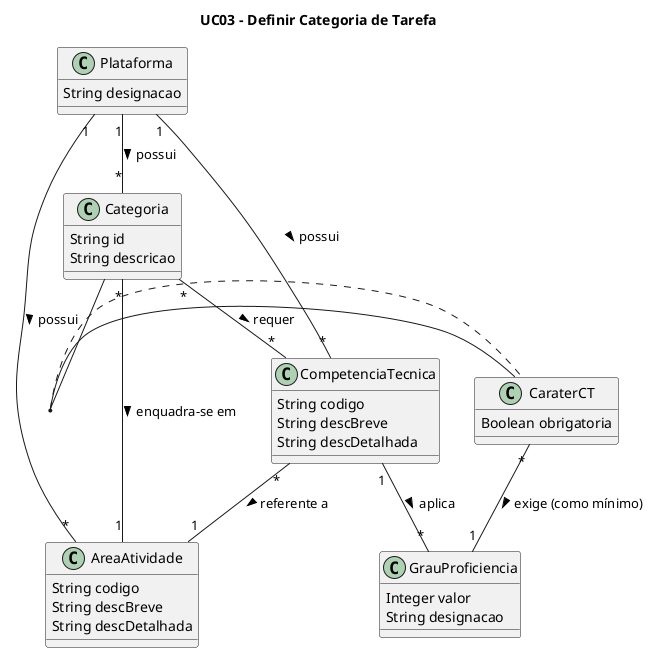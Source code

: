 @startuml
title UC03 - Definir Categoria de Tarefa

Class Plataforma{
  String designacao
}

Class AreaAtividade{
  String codigo
  String descBreve
  String descDetalhada
}

Class Categoria{
  String id
  String descricao
}

Class CompetenciaTecnica{
  String codigo
  String descBreve
  String descDetalhada
}

Class GrauProficiencia{
  Integer valor
  String designacao
}

Class CaraterCT{
  Boolean obrigatoria
}

Plataforma "1" -- "*" AreaAtividade: possui >

Plataforma "1" -- "*" CompetenciaTecnica: possui >

Plataforma "1" -- "*" Categoria: possui >

Categoria "*" -- "1" AreaAtividade: enquadra-se em >

CompetenciaTecnica "*" -- "1" AreaAtividade: referente a >

CompetenciaTecnica "1" -- "*" GrauProficiencia: aplica >

CaraterCT "*" -- "1" GrauProficiencia: exige (como mínimo) >

Categoria "*" -- "*" CompetenciaTecnica: requer >

(Categoria, CaraterCT) . CaraterCT
@enduml